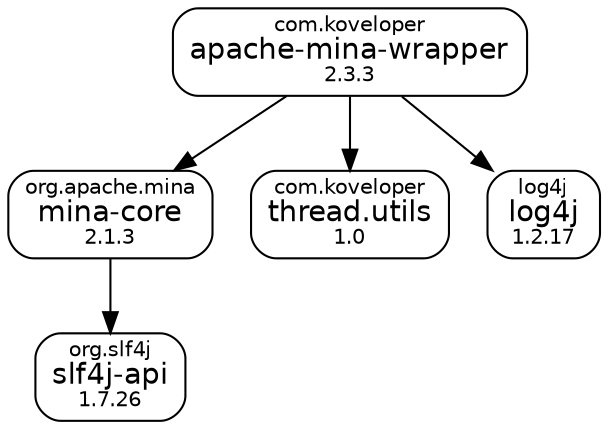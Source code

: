 digraph "apache-mina-wrapper" {
  node [shape="box",style="rounded",fontname="Helvetica",fontsize="14"]
  edge [fontsize="10",fontname="Helvetica"]

  // Node Definitions:
  "org.apache.mina:mina-core:jar"[label=<<font point-size="10">org.apache.mina</font><br/>mina-core<font point-size="10"><br/>2.1.3</font>>]
  "org.slf4j:slf4j-api:jar"[label=<<font point-size="10">org.slf4j</font><br/>slf4j-api<font point-size="10"><br/>1.7.26</font>>]
  "com.koveloper:apache-mina-wrapper:jar"[label=<<font point-size="10">com.koveloper</font><br/>apache-mina-wrapper<font point-size="10"><br/>2.3.3</font>>]
  "com.koveloper:thread.utils:jar"[label=<<font point-size="10">com.koveloper</font><br/>thread.utils<font point-size="10"><br/>1.0</font>>]
  "log4j:log4j:jar"[label=<<font point-size="10">log4j</font><br/>log4j<font point-size="10"><br/>1.2.17</font>>]

  // Edge Definitions:
  "org.apache.mina:mina-core:jar" -> "org.slf4j:slf4j-api:jar"
  "com.koveloper:apache-mina-wrapper:jar" -> "org.apache.mina:mina-core:jar"
  "com.koveloper:apache-mina-wrapper:jar" -> "com.koveloper:thread.utils:jar"
  "com.koveloper:apache-mina-wrapper:jar" -> "log4j:log4j:jar"
}